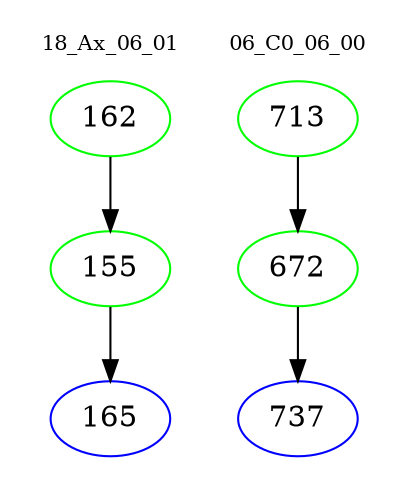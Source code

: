 digraph{
subgraph cluster_0 {
color = white
label = "18_Ax_06_01";
fontsize=10;
T0_162 [label="162", color="green"]
T0_162 -> T0_155 [color="black"]
T0_155 [label="155", color="green"]
T0_155 -> T0_165 [color="black"]
T0_165 [label="165", color="blue"]
}
subgraph cluster_1 {
color = white
label = "06_C0_06_00";
fontsize=10;
T1_713 [label="713", color="green"]
T1_713 -> T1_672 [color="black"]
T1_672 [label="672", color="green"]
T1_672 -> T1_737 [color="black"]
T1_737 [label="737", color="blue"]
}
}
